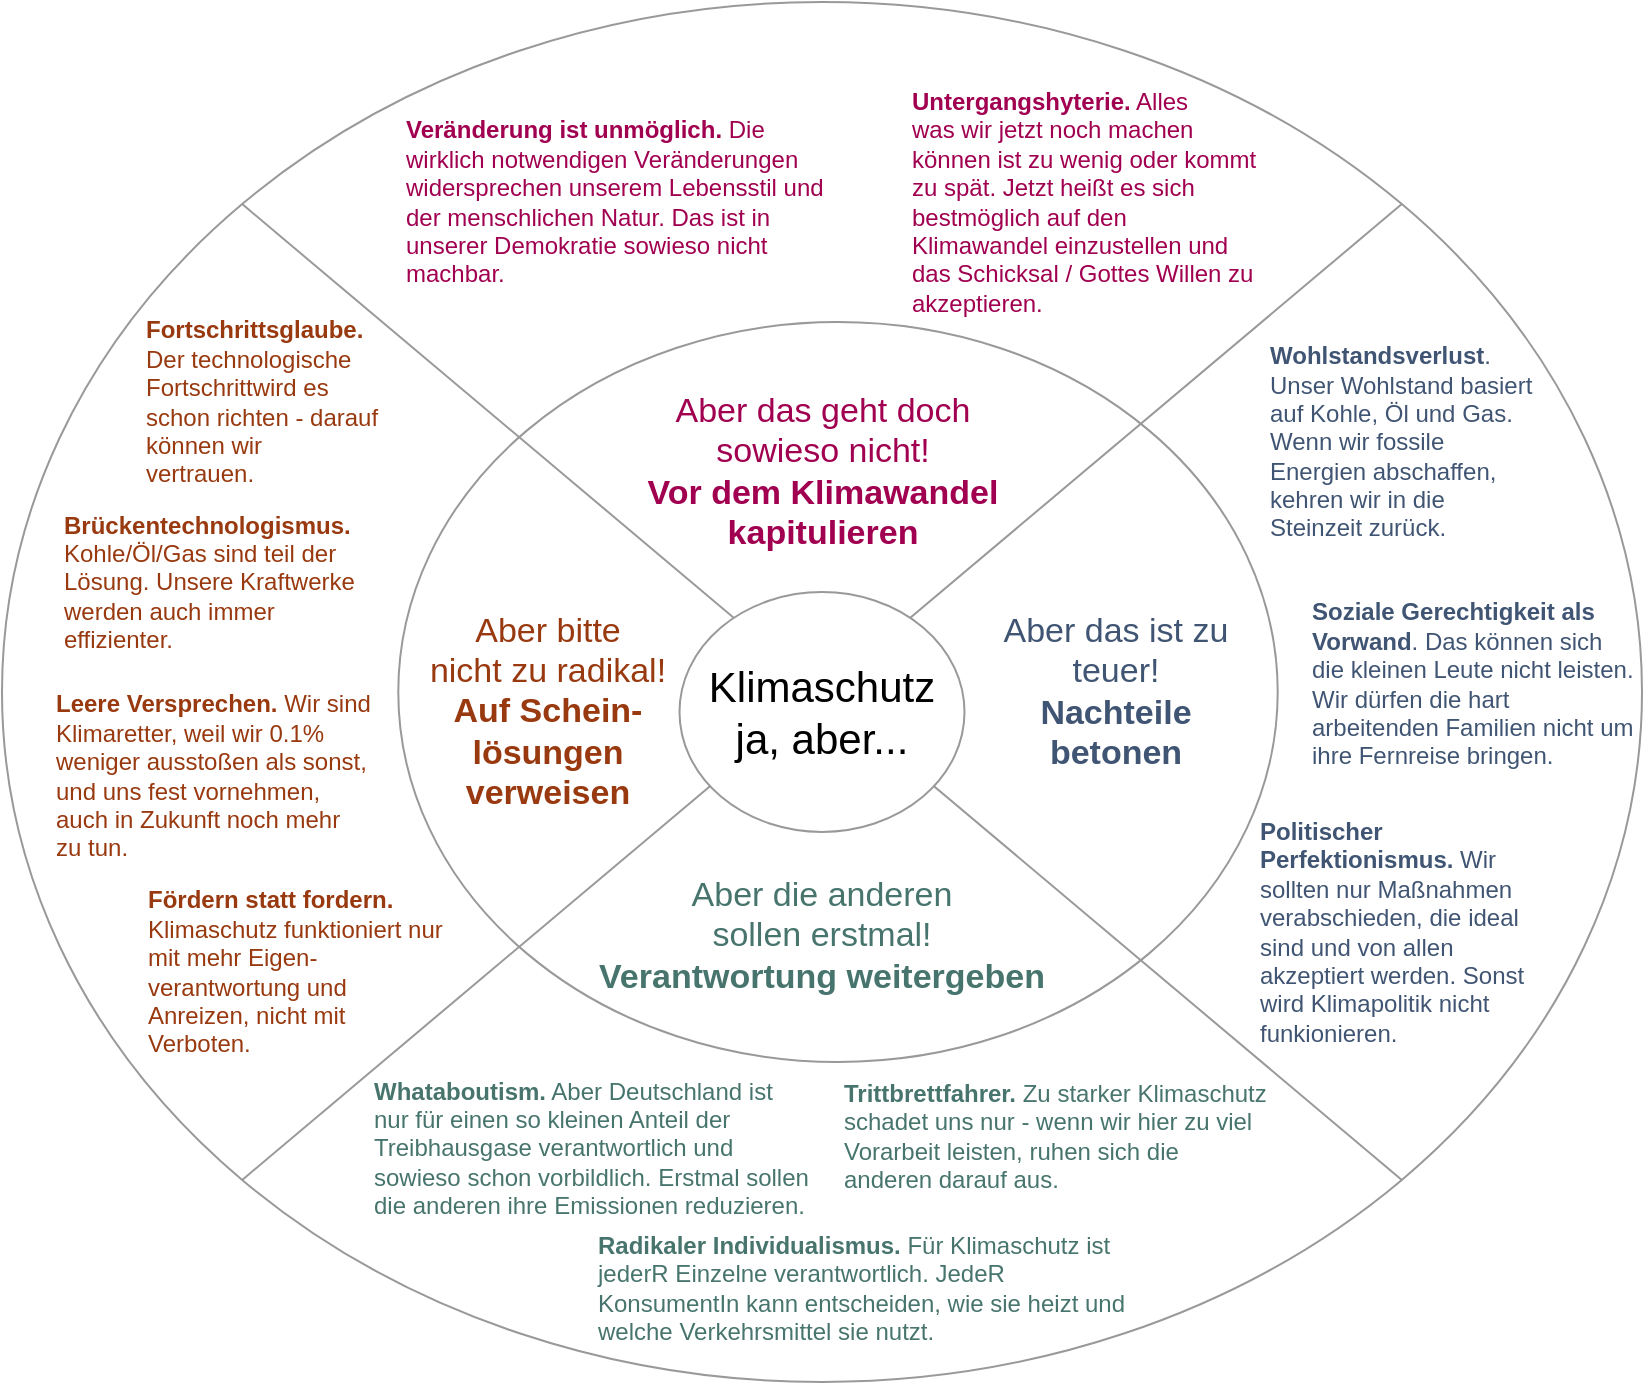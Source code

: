 <mxfile version="14.4.2" type="github"><diagram id="8PKnc2TItU4c_QBPlSYt" name="Page-1"><mxGraphModel dx="1424" dy="764" grid="1" gridSize="10" guides="1" tooltips="1" connect="1" arrows="1" fold="1" page="1" pageScale="1" pageWidth="850" pageHeight="1100" math="0" shadow="0"><root><mxCell id="0"/><mxCell id="1" parent="0"/><mxCell id="0PAwoPsMKWGdQHZ1jBnO-2" value="" style="ellipse;whiteSpace=wrap;html=1;strokeColor=#999999;" parent="1" vertex="1"><mxGeometry x="10" y="10" width="820" height="690" as="geometry"/></mxCell><mxCell id="0PAwoPsMKWGdQHZ1jBnO-31" value="" style="ellipse;whiteSpace=wrap;html=1;strokeColor=#999999;aspect=fixed;" parent="1" vertex="1"><mxGeometry x="208.14" y="170" width="439.71" height="370" as="geometry"/></mxCell><mxCell id="0PAwoPsMKWGdQHZ1jBnO-7" value="" style="endArrow=none;html=1;entryX=0;entryY=0;entryDx=0;entryDy=0;exitX=1;exitY=1;exitDx=0;exitDy=0;strokeColor=#999999;" parent="1" source="0PAwoPsMKWGdQHZ1jBnO-2" target="0PAwoPsMKWGdQHZ1jBnO-2" edge="1"><mxGeometry width="50" height="50" relative="1" as="geometry"><mxPoint x="400" y="610" as="sourcePoint"/><mxPoint x="450" y="560" as="targetPoint"/></mxGeometry></mxCell><mxCell id="0PAwoPsMKWGdQHZ1jBnO-8" value="" style="endArrow=none;html=1;exitX=0;exitY=1;exitDx=0;exitDy=0;entryX=1;entryY=0;entryDx=0;entryDy=0;strokeColor=#999999;" parent="1" source="0PAwoPsMKWGdQHZ1jBnO-2" target="0PAwoPsMKWGdQHZ1jBnO-2" edge="1"><mxGeometry width="50" height="50" relative="1" as="geometry"><mxPoint x="138.622" y="523.597" as="sourcePoint"/><mxPoint x="470.731" y="266.4" as="targetPoint"/></mxGeometry></mxCell><mxCell id="0PAwoPsMKWGdQHZ1jBnO-10" value="&lt;div style=&quot;font-size: 17px&quot;&gt;&lt;font style=&quot;font-size: 17px&quot;&gt;Aber das geht doch &lt;br&gt;sowieso nicht!&lt;/font&gt;&lt;/div&gt;&lt;div style=&quot;font-size: 17px&quot;&gt;&lt;font style=&quot;font-size: 17px&quot;&gt;&lt;b style=&quot;font-size: 17px&quot;&gt;Vor dem Klimawandel kapitulieren&lt;/b&gt;&lt;br style=&quot;font-size: 17px&quot;&gt;&lt;/font&gt;&lt;/div&gt;" style="text;html=1;strokeColor=none;fillColor=none;align=center;verticalAlign=middle;whiteSpace=wrap;rounded=0;fontSize=17;fontColor=#A10050;" parent="1" vertex="1"><mxGeometry x="282.5" y="205" width="275" height="80" as="geometry"/></mxCell><mxCell id="0PAwoPsMKWGdQHZ1jBnO-11" value="&lt;div style=&quot;font-size: 17px&quot;&gt;&lt;font style=&quot;font-size: 17px&quot;&gt;Aber die anderen &lt;br style=&quot;font-size: 17px&quot;&gt;sollen erstmal!&lt;br style=&quot;font-size: 17px&quot;&gt;&lt;/font&gt;&lt;/div&gt;&lt;div style=&quot;font-size: 17px&quot;&gt;&lt;font style=&quot;font-size: 17px&quot;&gt;&lt;b style=&quot;font-size: 17px&quot;&gt;Verantwortung weitergeben&lt;/b&gt;&lt;br style=&quot;font-size: 17px&quot;&gt;&lt;/font&gt;&lt;/div&gt;" style="text;html=1;strokeColor=none;fillColor=none;align=center;verticalAlign=middle;whiteSpace=wrap;rounded=0;fontSize=17;fontColor=#47756D;" parent="1" vertex="1"><mxGeometry x="302.99" y="436.96" width="234.02" height="80" as="geometry"/></mxCell><mxCell id="0PAwoPsMKWGdQHZ1jBnO-12" value="&lt;div style=&quot;font-size: 17px&quot;&gt;&lt;font style=&quot;font-size: 17px&quot;&gt;Aber das ist zu teuer!&lt;br style=&quot;font-size: 17px&quot;&gt;&lt;/font&gt;&lt;/div&gt;&lt;div style=&quot;font-size: 17px&quot;&gt;&lt;font style=&quot;font-size: 17px&quot;&gt;&lt;b style=&quot;font-size: 17px&quot;&gt;Nachteile &lt;br&gt;betonen&lt;/b&gt;&lt;br style=&quot;font-size: 17px&quot;&gt;&lt;/font&gt;&lt;/div&gt;" style="text;html=1;strokeColor=none;fillColor=none;align=center;verticalAlign=middle;whiteSpace=wrap;rounded=0;fontSize=17;fontColor=#405573;" parent="1" vertex="1"><mxGeometry x="492" y="315" width="150" height="80" as="geometry"/></mxCell><mxCell id="0PAwoPsMKWGdQHZ1jBnO-13" value="&lt;div style=&quot;font-size: 17px&quot;&gt;&lt;font style=&quot;font-size: 17px&quot;&gt;Aber bitte &lt;br&gt;nicht zu radikal!&lt;br style=&quot;font-size: 17px&quot;&gt;&lt;/font&gt;&lt;/div&gt;&lt;div style=&quot;font-size: 17px&quot;&gt;&lt;font style=&quot;font-size: 17px&quot;&gt;&lt;b style=&quot;font-size: 17px&quot;&gt;Auf Schein- lösungen verweisen&lt;/b&gt;&lt;br style=&quot;font-size: 17px&quot;&gt;&lt;/font&gt;&lt;/div&gt;" style="text;html=1;strokeColor=none;fillColor=none;align=center;verticalAlign=middle;whiteSpace=wrap;rounded=0;fontSize=17;fontColor=#99390F;" parent="1" vertex="1"><mxGeometry x="212" y="314.37" width="142" height="101.25" as="geometry"/></mxCell><mxCell id="0PAwoPsMKWGdQHZ1jBnO-17" value="&lt;b style=&quot;font-size: 12px&quot;&gt;Veränderung ist unmöglich.&lt;/b&gt; Die wirklich notwendigen Veränderungen widersprechen unserem Lebensstil und der menschlichen Natur. Das ist in unserer Demokratie sowieso nicht machbar. " style="text;html=1;strokeColor=none;fillColor=none;align=left;verticalAlign=middle;whiteSpace=wrap;rounded=0;fontSize=12;fontColor=#A10050;" parent="1" vertex="1"><mxGeometry x="210" y="70" width="220" height="80" as="geometry"/></mxCell><mxCell id="0PAwoPsMKWGdQHZ1jBnO-18" value="&lt;b style=&quot;font-size: 12px&quot;&gt;Untergangshyterie.&lt;/b&gt; Alles &lt;br&gt;was wir jetzt noch machen können ist zu wenig oder kommt zu spät. Jetzt heißt es sich bestmöglich auf den Klimawandel einzustellen und das Schicksal / Gottes Willen zu akzeptieren." style="text;html=1;strokeColor=none;fillColor=none;align=left;verticalAlign=middle;whiteSpace=wrap;rounded=0;fontSize=12;fontColor=#A10050;" parent="1" vertex="1"><mxGeometry x="462.5" y="70" width="175" height="80" as="geometry"/></mxCell><mxCell id="0PAwoPsMKWGdQHZ1jBnO-19" value="&lt;font style=&quot;font-size: 12px&quot;&gt;&lt;b style=&quot;font-size: 12px&quot;&gt;Politischer Perfektionismus.&lt;/b&gt; Wir sollten nur Maßnahmen verabschieden, die ideal sind und von allen akzeptiert werden. Sonst wird Klimapolitik nicht funkionieren.&lt;/font&gt;" style="text;html=1;strokeColor=none;fillColor=none;align=left;verticalAlign=middle;whiteSpace=wrap;rounded=0;fontSize=12;fontColor=#405573;" parent="1" vertex="1"><mxGeometry x="636.61" y="434.96" width="142" height="80" as="geometry"/></mxCell><mxCell id="0PAwoPsMKWGdQHZ1jBnO-20" value="&lt;font style=&quot;font-size: 12px&quot;&gt;&lt;b style=&quot;font-size: 12px&quot;&gt;Soziale Gerechtigkeit als Vorwand&lt;/b&gt;. Das können sich die kleinen Leute nicht leisten. Wir dürfen die hart arbeitenden Familien nicht um ihre Fernreise bringen.&lt;br style=&quot;font-size: 12px&quot;&gt;&lt;/font&gt;" style="text;html=1;strokeColor=none;fillColor=none;align=left;verticalAlign=middle;whiteSpace=wrap;rounded=0;fontSize=12;fontColor=#405573;" parent="1" vertex="1"><mxGeometry x="663.25" y="311" width="163.75" height="80" as="geometry"/></mxCell><mxCell id="0PAwoPsMKWGdQHZ1jBnO-21" value="&lt;font style=&quot;font-size: 12px&quot;&gt;&lt;b style=&quot;font-size: 12px&quot;&gt;Wohlstandsverlust&lt;/b&gt;. Unser Wohlstand basiert auf Kohle, Öl und Gas. Wenn wir fossile Energien abschaffen, kehren wir in die Steinzeit zurück. &lt;br style=&quot;font-size: 12px&quot;&gt;&lt;/font&gt;" style="text;html=1;strokeColor=none;fillColor=none;align=left;verticalAlign=middle;whiteSpace=wrap;rounded=0;fontSize=12;fontColor=#405573;" parent="1" vertex="1"><mxGeometry x="641.65" y="190" width="136.96" height="80" as="geometry"/></mxCell><mxCell id="0PAwoPsMKWGdQHZ1jBnO-22" value="&lt;font style=&quot;font-size: 12px&quot;&gt;&lt;b style=&quot;font-size: 12px&quot;&gt;Radikaler Individualismus.&lt;/b&gt; Für Klimaschutz ist jederR Einzelne verantwortlich. JedeR KonsumentIn kann entscheiden, wie sie heizt und welche Verkehrsmittel sie nutzt.&lt;br style=&quot;font-size: 12px&quot;&gt;&lt;/font&gt;" style="text;html=1;strokeColor=none;fillColor=none;align=left;verticalAlign=middle;whiteSpace=wrap;rounded=0;fontSize=12;fontColor=#47756D;" parent="1" vertex="1"><mxGeometry x="306" y="613" width="270" height="80" as="geometry"/></mxCell><mxCell id="0PAwoPsMKWGdQHZ1jBnO-23" value="&lt;font style=&quot;font-size: 12px&quot;&gt;&lt;b style=&quot;font-size: 12px&quot;&gt;Whataboutism.&lt;/b&gt; Aber Deutschland ist nur für einen so kleinen Anteil der Treibhausgase verantwortlich und sowieso schon vorbildlich. Erstmal sollen die anderen ihre Emissionen reduzieren.&lt;br style=&quot;font-size: 12px&quot;&gt;&lt;/font&gt;" style="text;html=1;strokeColor=none;fillColor=none;align=left;verticalAlign=middle;whiteSpace=wrap;rounded=0;fontSize=12;fontColor=#47756D;" parent="1" vertex="1"><mxGeometry x="194.14" y="543" width="221.86" height="80" as="geometry"/></mxCell><mxCell id="0PAwoPsMKWGdQHZ1jBnO-24" value="&lt;font style=&quot;font-size: 12px&quot;&gt;&lt;b style=&quot;font-size: 12px&quot;&gt;Trittbrettfahrer.&lt;/b&gt; Zu starker Klimaschutz schadet uns nur - wenn wir hier zu viel Vorarbeit leisten, ruhen sich die anderen darauf aus.&lt;br style=&quot;font-size: 12px&quot;&gt;&lt;/font&gt;" style="text;html=1;strokeColor=none;fillColor=none;align=left;verticalAlign=middle;whiteSpace=wrap;rounded=0;fontSize=12;fontColor=#47756D;" parent="1" vertex="1"><mxGeometry x="428.6" y="537" width="216.25" height="80" as="geometry"/></mxCell><mxCell id="0PAwoPsMKWGdQHZ1jBnO-25" value="&lt;font style=&quot;font-size: 12px;&quot;&gt;&lt;font style=&quot;font-size: 12px;&quot;&gt;&lt;b style=&quot;font-size: 12px;&quot;&gt;Fortschrittsglaube. &lt;/b&gt;Der technologische Fortschrittwird es schon richten - darauf können wir vertrauen.&amp;nbsp; &lt;/font&gt;&lt;br style=&quot;font-size: 12px;&quot;&gt;&lt;/font&gt;" style="text;html=1;strokeColor=none;fillColor=none;align=left;verticalAlign=middle;whiteSpace=wrap;rounded=0;fontSize=12;fontColor=#99390F;" parent="1" vertex="1"><mxGeometry x="80" y="170" width="120" height="80" as="geometry"/></mxCell><mxCell id="0PAwoPsMKWGdQHZ1jBnO-26" value="&lt;font style=&quot;font-size: 12px&quot;&gt;&lt;b style=&quot;font-size: 12px&quot;&gt;Brückentechnologismus. &lt;/b&gt;Kohle/Öl/Gas sind teil der Lösung. Unsere Kraftwerke werden auch immer effizienter.&lt;br style=&quot;font-size: 12px&quot;&gt;&lt;/font&gt;" style="text;html=1;strokeColor=none;fillColor=none;align=left;verticalAlign=middle;whiteSpace=wrap;rounded=0;fontSize=12;fontColor=#99390F;" parent="1" vertex="1"><mxGeometry x="39.12" y="260" width="151.75" height="80" as="geometry"/></mxCell><mxCell id="0PAwoPsMKWGdQHZ1jBnO-27" value="&lt;font style=&quot;font-size: 12px&quot;&gt;&lt;font style=&quot;font-size: 12px&quot;&gt;&lt;b style=&quot;font-size: 12px&quot;&gt;Leere Versprechen. &lt;/b&gt;Wir sind Klimaretter, weil wir 0.1% weniger ausstoßen als sonst, und uns fest vornehmen, auch in Zukunft noch mehr zu tun. &lt;/font&gt;&lt;br style=&quot;font-size: 12px&quot;&gt;&lt;/font&gt;" style="text;html=1;strokeColor=none;fillColor=none;align=left;verticalAlign=middle;whiteSpace=wrap;rounded=0;fontSize=12;fontColor=#99390F;" parent="1" vertex="1"><mxGeometry x="34.99" y="356.96" width="160.01" height="80" as="geometry"/></mxCell><mxCell id="0PAwoPsMKWGdQHZ1jBnO-28" value="&lt;font style=&quot;font-size: 12px&quot;&gt;&lt;b style=&quot;font-size: 12px&quot;&gt;Fördern statt fordern.&amp;nbsp;&lt;/b&gt;&lt;span style=&quot;font-size: 12px&quot;&gt; Klimaschutz funktioniert nur mit mehr &lt;/span&gt;Eigen-verantwortung und Anreizen, nicht mit Verboten.&lt;br style=&quot;font-size: 12px&quot;&gt;&lt;/font&gt;" style="text;html=1;strokeColor=none;fillColor=none;align=left;verticalAlign=middle;whiteSpace=wrap;rounded=0;fontSize=12;fontColor=#99390F;" parent="1" vertex="1"><mxGeometry x="81.14" y="451" width="149.86" height="88" as="geometry"/></mxCell><mxCell id="0PAwoPsMKWGdQHZ1jBnO-32" value="" style="ellipse;whiteSpace=wrap;html=1;strokeColor=#999999;aspect=fixed;" parent="1" vertex="1"><mxGeometry x="348.75" y="305.05" width="142.5" height="119.91" as="geometry"/></mxCell><mxCell id="0PAwoPsMKWGdQHZ1jBnO-9" value="&lt;div style=&quot;font-size: 21px;&quot;&gt;Klimaschutz&lt;/div&gt;&lt;div style=&quot;font-size: 21px;&quot; align=&quot;center&quot;&gt;ja, aber...&lt;br style=&quot;font-size: 21px;&quot;&gt;&lt;/div&gt;" style="text;html=1;strokeColor=none;fillColor=none;align=center;verticalAlign=middle;whiteSpace=wrap;rounded=0;fontSize=21;" parent="1" vertex="1"><mxGeometry x="345" y="330" width="150" height="70" as="geometry"/></mxCell></root></mxGraphModel></diagram></mxfile>